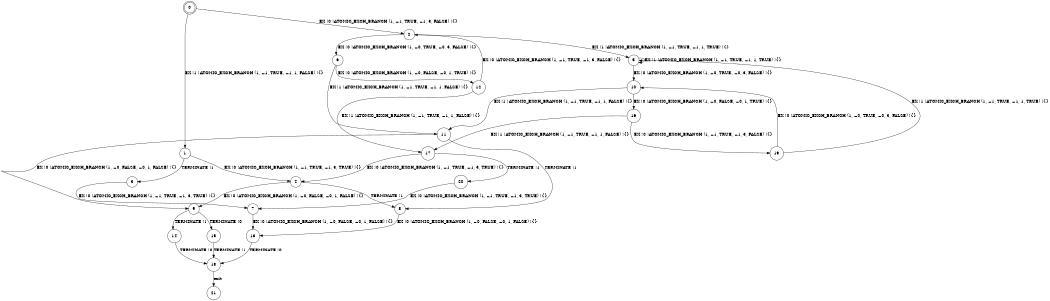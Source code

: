 digraph BCG {
size = "7, 10.5";
center = TRUE;
node [shape = circle];
0 [peripheries = 2];
0 -> 1 [label = "EX !1 !ATOMIC_EXCH_BRANCH (1, +1, TRUE, +1, 1, FALSE) !{}"];
0 -> 2 [label = "EX !0 !ATOMIC_EXCH_BRANCH (1, +1, TRUE, +1, 3, FALSE) !{}"];
1 -> 3 [label = "TERMINATE !1"];
1 -> 4 [label = "EX !0 !ATOMIC_EXCH_BRANCH (1, +1, TRUE, +1, 3, TRUE) !{}"];
2 -> 5 [label = "EX !1 !ATOMIC_EXCH_BRANCH (1, +1, TRUE, +1, 1, TRUE) !{}"];
2 -> 6 [label = "EX !0 !ATOMIC_EXCH_BRANCH (1, +0, TRUE, +0, 3, FALSE) !{}"];
3 -> 7 [label = "EX !0 !ATOMIC_EXCH_BRANCH (1, +1, TRUE, +1, 3, TRUE) !{}"];
4 -> 8 [label = "TERMINATE !1"];
4 -> 9 [label = "EX !0 !ATOMIC_EXCH_BRANCH (1, +0, FALSE, +0, 1, FALSE) !{}"];
5 -> 5 [label = "EX !1 !ATOMIC_EXCH_BRANCH (1, +1, TRUE, +1, 1, TRUE) !{}"];
5 -> 10 [label = "EX !0 !ATOMIC_EXCH_BRANCH (1, +0, TRUE, +0, 3, FALSE) !{}"];
6 -> 11 [label = "EX !1 !ATOMIC_EXCH_BRANCH (1, +1, TRUE, +1, 1, FALSE) !{}"];
6 -> 12 [label = "EX !0 !ATOMIC_EXCH_BRANCH (1, +0, FALSE, +0, 1, TRUE) !{}"];
7 -> 13 [label = "EX !0 !ATOMIC_EXCH_BRANCH (1, +0, FALSE, +0, 1, FALSE) !{}"];
8 -> 13 [label = "EX !0 !ATOMIC_EXCH_BRANCH (1, +0, FALSE, +0, 1, FALSE) !{}"];
9 -> 14 [label = "TERMINATE !1"];
9 -> 15 [label = "TERMINATE !0"];
10 -> 11 [label = "EX !1 !ATOMIC_EXCH_BRANCH (1, +1, TRUE, +1, 1, FALSE) !{}"];
10 -> 16 [label = "EX !0 !ATOMIC_EXCH_BRANCH (1, +0, FALSE, +0, 1, TRUE) !{}"];
11 -> 8 [label = "TERMINATE !1"];
11 -> 9 [label = "EX !0 !ATOMIC_EXCH_BRANCH (1, +0, FALSE, +0, 1, FALSE) !{}"];
12 -> 17 [label = "EX !1 !ATOMIC_EXCH_BRANCH (1, +1, TRUE, +1, 1, FALSE) !{}"];
12 -> 2 [label = "EX !0 !ATOMIC_EXCH_BRANCH (1, +1, TRUE, +1, 3, FALSE) !{}"];
13 -> 18 [label = "TERMINATE !0"];
14 -> 18 [label = "TERMINATE !0"];
15 -> 18 [label = "TERMINATE !1"];
16 -> 17 [label = "EX !1 !ATOMIC_EXCH_BRANCH (1, +1, TRUE, +1, 1, FALSE) !{}"];
16 -> 19 [label = "EX !0 !ATOMIC_EXCH_BRANCH (1, +1, TRUE, +1, 3, FALSE) !{}"];
17 -> 20 [label = "TERMINATE !1"];
17 -> 4 [label = "EX !0 !ATOMIC_EXCH_BRANCH (1, +1, TRUE, +1, 3, TRUE) !{}"];
18 -> 21 [label = "exit"];
19 -> 5 [label = "EX !1 !ATOMIC_EXCH_BRANCH (1, +1, TRUE, +1, 1, TRUE) !{}"];
19 -> 10 [label = "EX !0 !ATOMIC_EXCH_BRANCH (1, +0, TRUE, +0, 3, FALSE) !{}"];
20 -> 7 [label = "EX !0 !ATOMIC_EXCH_BRANCH (1, +1, TRUE, +1, 3, TRUE) !{}"];
}
